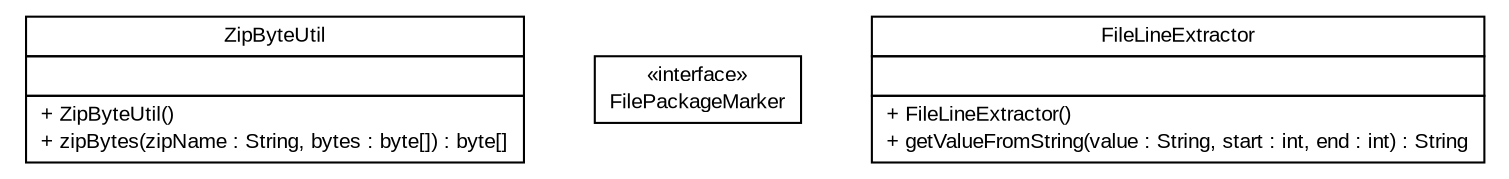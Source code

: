 #!/usr/local/bin/dot
#
# Class diagram 
# Generated by UMLGraph version R5_6 (http://www.umlgraph.org/)
#

digraph G {
	edge [fontname="arial",fontsize=10,labelfontname="arial",labelfontsize=10];
	node [fontname="arial",fontsize=10,shape=plaintext];
	nodesep=0.25;
	ranksep=0.5;
	// br.gov.to.sefaz.util.file.ZipByteUtil
	c5095 [label=<<table title="br.gov.to.sefaz.util.file.ZipByteUtil" border="0" cellborder="1" cellspacing="0" cellpadding="2" port="p" href="./ZipByteUtil.html">
		<tr><td><table border="0" cellspacing="0" cellpadding="1">
<tr><td align="center" balign="center"> ZipByteUtil </td></tr>
		</table></td></tr>
		<tr><td><table border="0" cellspacing="0" cellpadding="1">
<tr><td align="left" balign="left">  </td></tr>
		</table></td></tr>
		<tr><td><table border="0" cellspacing="0" cellpadding="1">
<tr><td align="left" balign="left"> + ZipByteUtil() </td></tr>
<tr><td align="left" balign="left"> + zipBytes(zipName : String, bytes : byte[]) : byte[] </td></tr>
		</table></td></tr>
		</table>>, URL="./ZipByteUtil.html", fontname="arial", fontcolor="black", fontsize=10.0];
	// br.gov.to.sefaz.util.file.FilePackageMarker
	c5096 [label=<<table title="br.gov.to.sefaz.util.file.FilePackageMarker" border="0" cellborder="1" cellspacing="0" cellpadding="2" port="p" href="./FilePackageMarker.html">
		<tr><td><table border="0" cellspacing="0" cellpadding="1">
<tr><td align="center" balign="center"> &#171;interface&#187; </td></tr>
<tr><td align="center" balign="center"> FilePackageMarker </td></tr>
		</table></td></tr>
		</table>>, URL="./FilePackageMarker.html", fontname="arial", fontcolor="black", fontsize=10.0];
	// br.gov.to.sefaz.util.file.FileLineExtractor
	c5097 [label=<<table title="br.gov.to.sefaz.util.file.FileLineExtractor" border="0" cellborder="1" cellspacing="0" cellpadding="2" port="p" href="./FileLineExtractor.html">
		<tr><td><table border="0" cellspacing="0" cellpadding="1">
<tr><td align="center" balign="center"> FileLineExtractor </td></tr>
		</table></td></tr>
		<tr><td><table border="0" cellspacing="0" cellpadding="1">
<tr><td align="left" balign="left">  </td></tr>
		</table></td></tr>
		<tr><td><table border="0" cellspacing="0" cellpadding="1">
<tr><td align="left" balign="left"> + FileLineExtractor() </td></tr>
<tr><td align="left" balign="left"> + getValueFromString(value : String, start : int, end : int) : String </td></tr>
		</table></td></tr>
		</table>>, URL="./FileLineExtractor.html", fontname="arial", fontcolor="black", fontsize=10.0];
}

